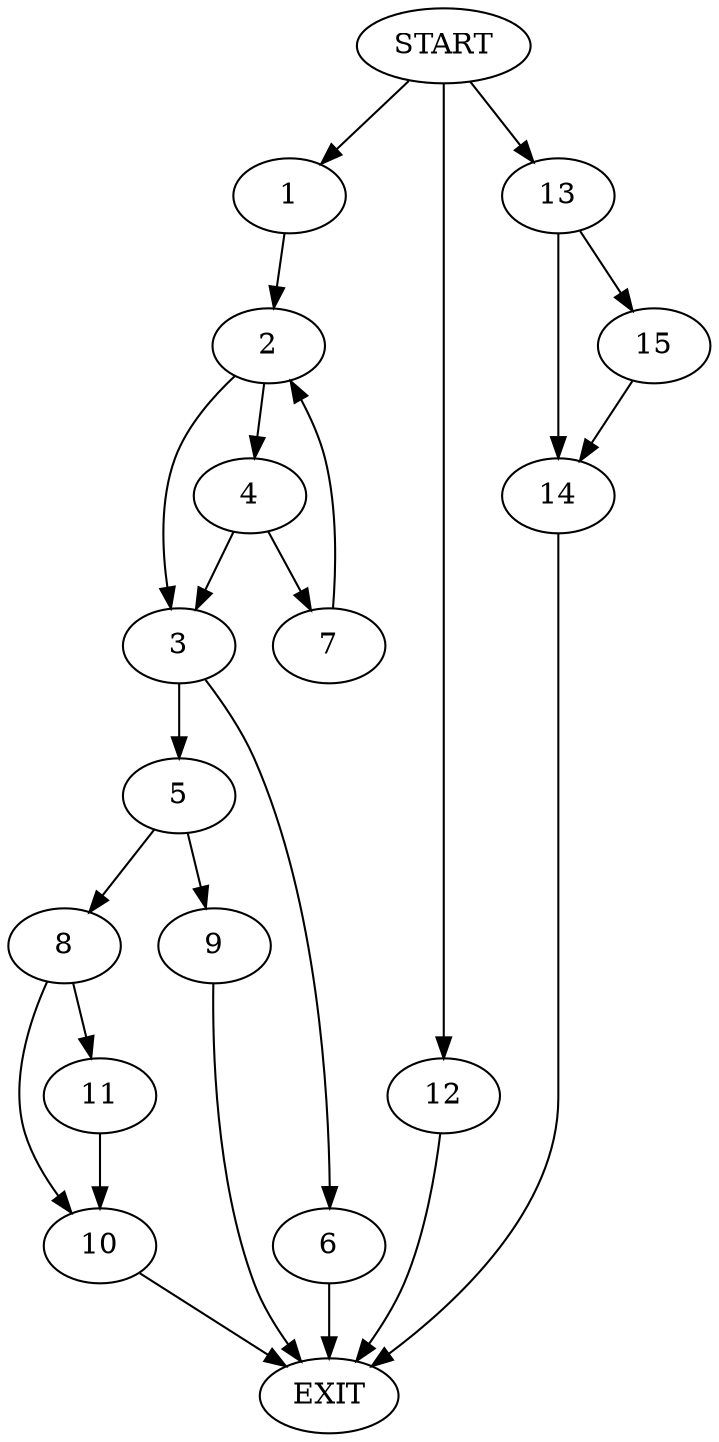 digraph {
0 [label="START"]
16 [label="EXIT"]
0 -> 1
1 -> 2
2 -> 3
2 -> 4
3 -> 5
3 -> 6
4 -> 3
4 -> 7
7 -> 2
6 -> 16
5 -> 8
5 -> 9
9 -> 16
8 -> 10
8 -> 11
10 -> 16
11 -> 10
0 -> 12
12 -> 16
0 -> 13
13 -> 14
13 -> 15
14 -> 16
15 -> 14
}
